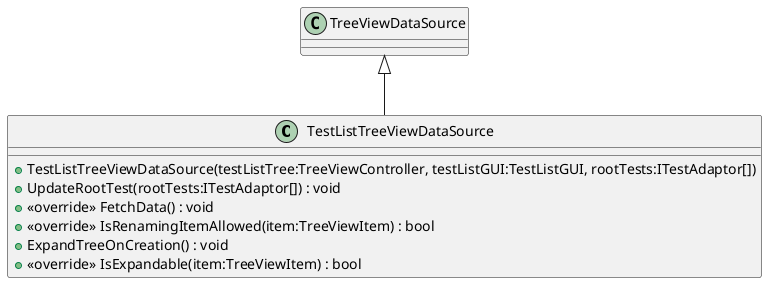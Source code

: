 @startuml
class TestListTreeViewDataSource {
    + TestListTreeViewDataSource(testListTree:TreeViewController, testListGUI:TestListGUI, rootTests:ITestAdaptor[])
    + UpdateRootTest(rootTests:ITestAdaptor[]) : void
    + <<override>> FetchData() : void
    + <<override>> IsRenamingItemAllowed(item:TreeViewItem) : bool
    + ExpandTreeOnCreation() : void
    + <<override>> IsExpandable(item:TreeViewItem) : bool
}
TreeViewDataSource <|-- TestListTreeViewDataSource
@enduml

